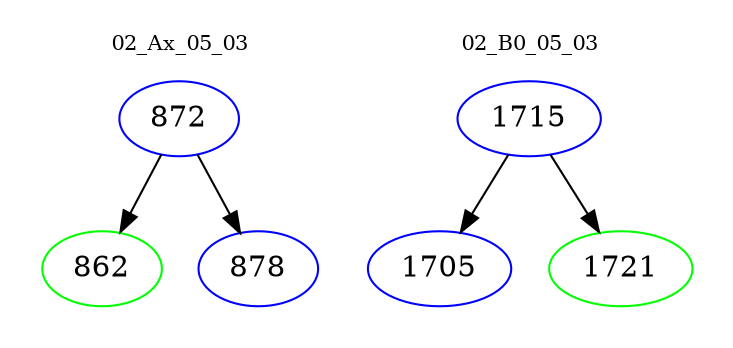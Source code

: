 digraph{
subgraph cluster_0 {
color = white
label = "02_Ax_05_03";
fontsize=10;
T0_872 [label="872", color="blue"]
T0_872 -> T0_862 [color="black"]
T0_862 [label="862", color="green"]
T0_872 -> T0_878 [color="black"]
T0_878 [label="878", color="blue"]
}
subgraph cluster_1 {
color = white
label = "02_B0_05_03";
fontsize=10;
T1_1715 [label="1715", color="blue"]
T1_1715 -> T1_1705 [color="black"]
T1_1705 [label="1705", color="blue"]
T1_1715 -> T1_1721 [color="black"]
T1_1721 [label="1721", color="green"]
}
}
